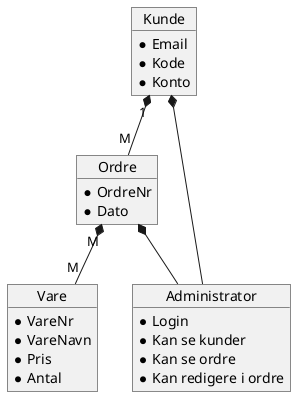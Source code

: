 @startuml
'https://plantuml.com/object-diagram

object Kunde {
* Email
* Kode
* Konto
}
object Ordre {
* OrdreNr
* Dato
}
object Vare {
* VareNr
* VareNavn
* Pris
* Antal
}

object Administrator {
* Login
* Kan se kunder
* Kan se ordre
* Kan redigere i ordre
}

Ordre "M" *-- "M" Vare
Kunde "1" *--  "M" Ordre
Ordre *-- Administrator
Kunde *-- Administrator

@enduml
